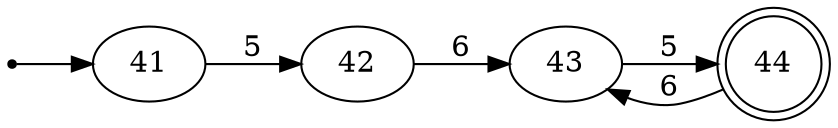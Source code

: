 digraph{

rankdir=LR;
inic[shape=point];

inic->41;

41->42 [label="5"];
42->43 [label="6"];
43->44 [label="5"];
44->43 [label="6"];

44[shape=doublecircle];
}
